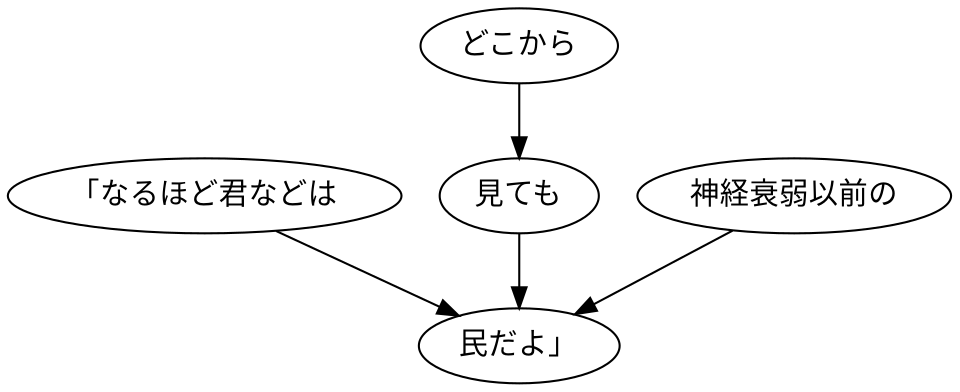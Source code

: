 digraph graph8576 {
	node0 [label="「なるほど君などは"];
	node1 [label="どこから"];
	node2 [label="見ても"];
	node3 [label="神経衰弱以前の"];
	node4 [label="民だよ」"];
	node0 -> node4;
	node1 -> node2;
	node2 -> node4;
	node3 -> node4;
}
